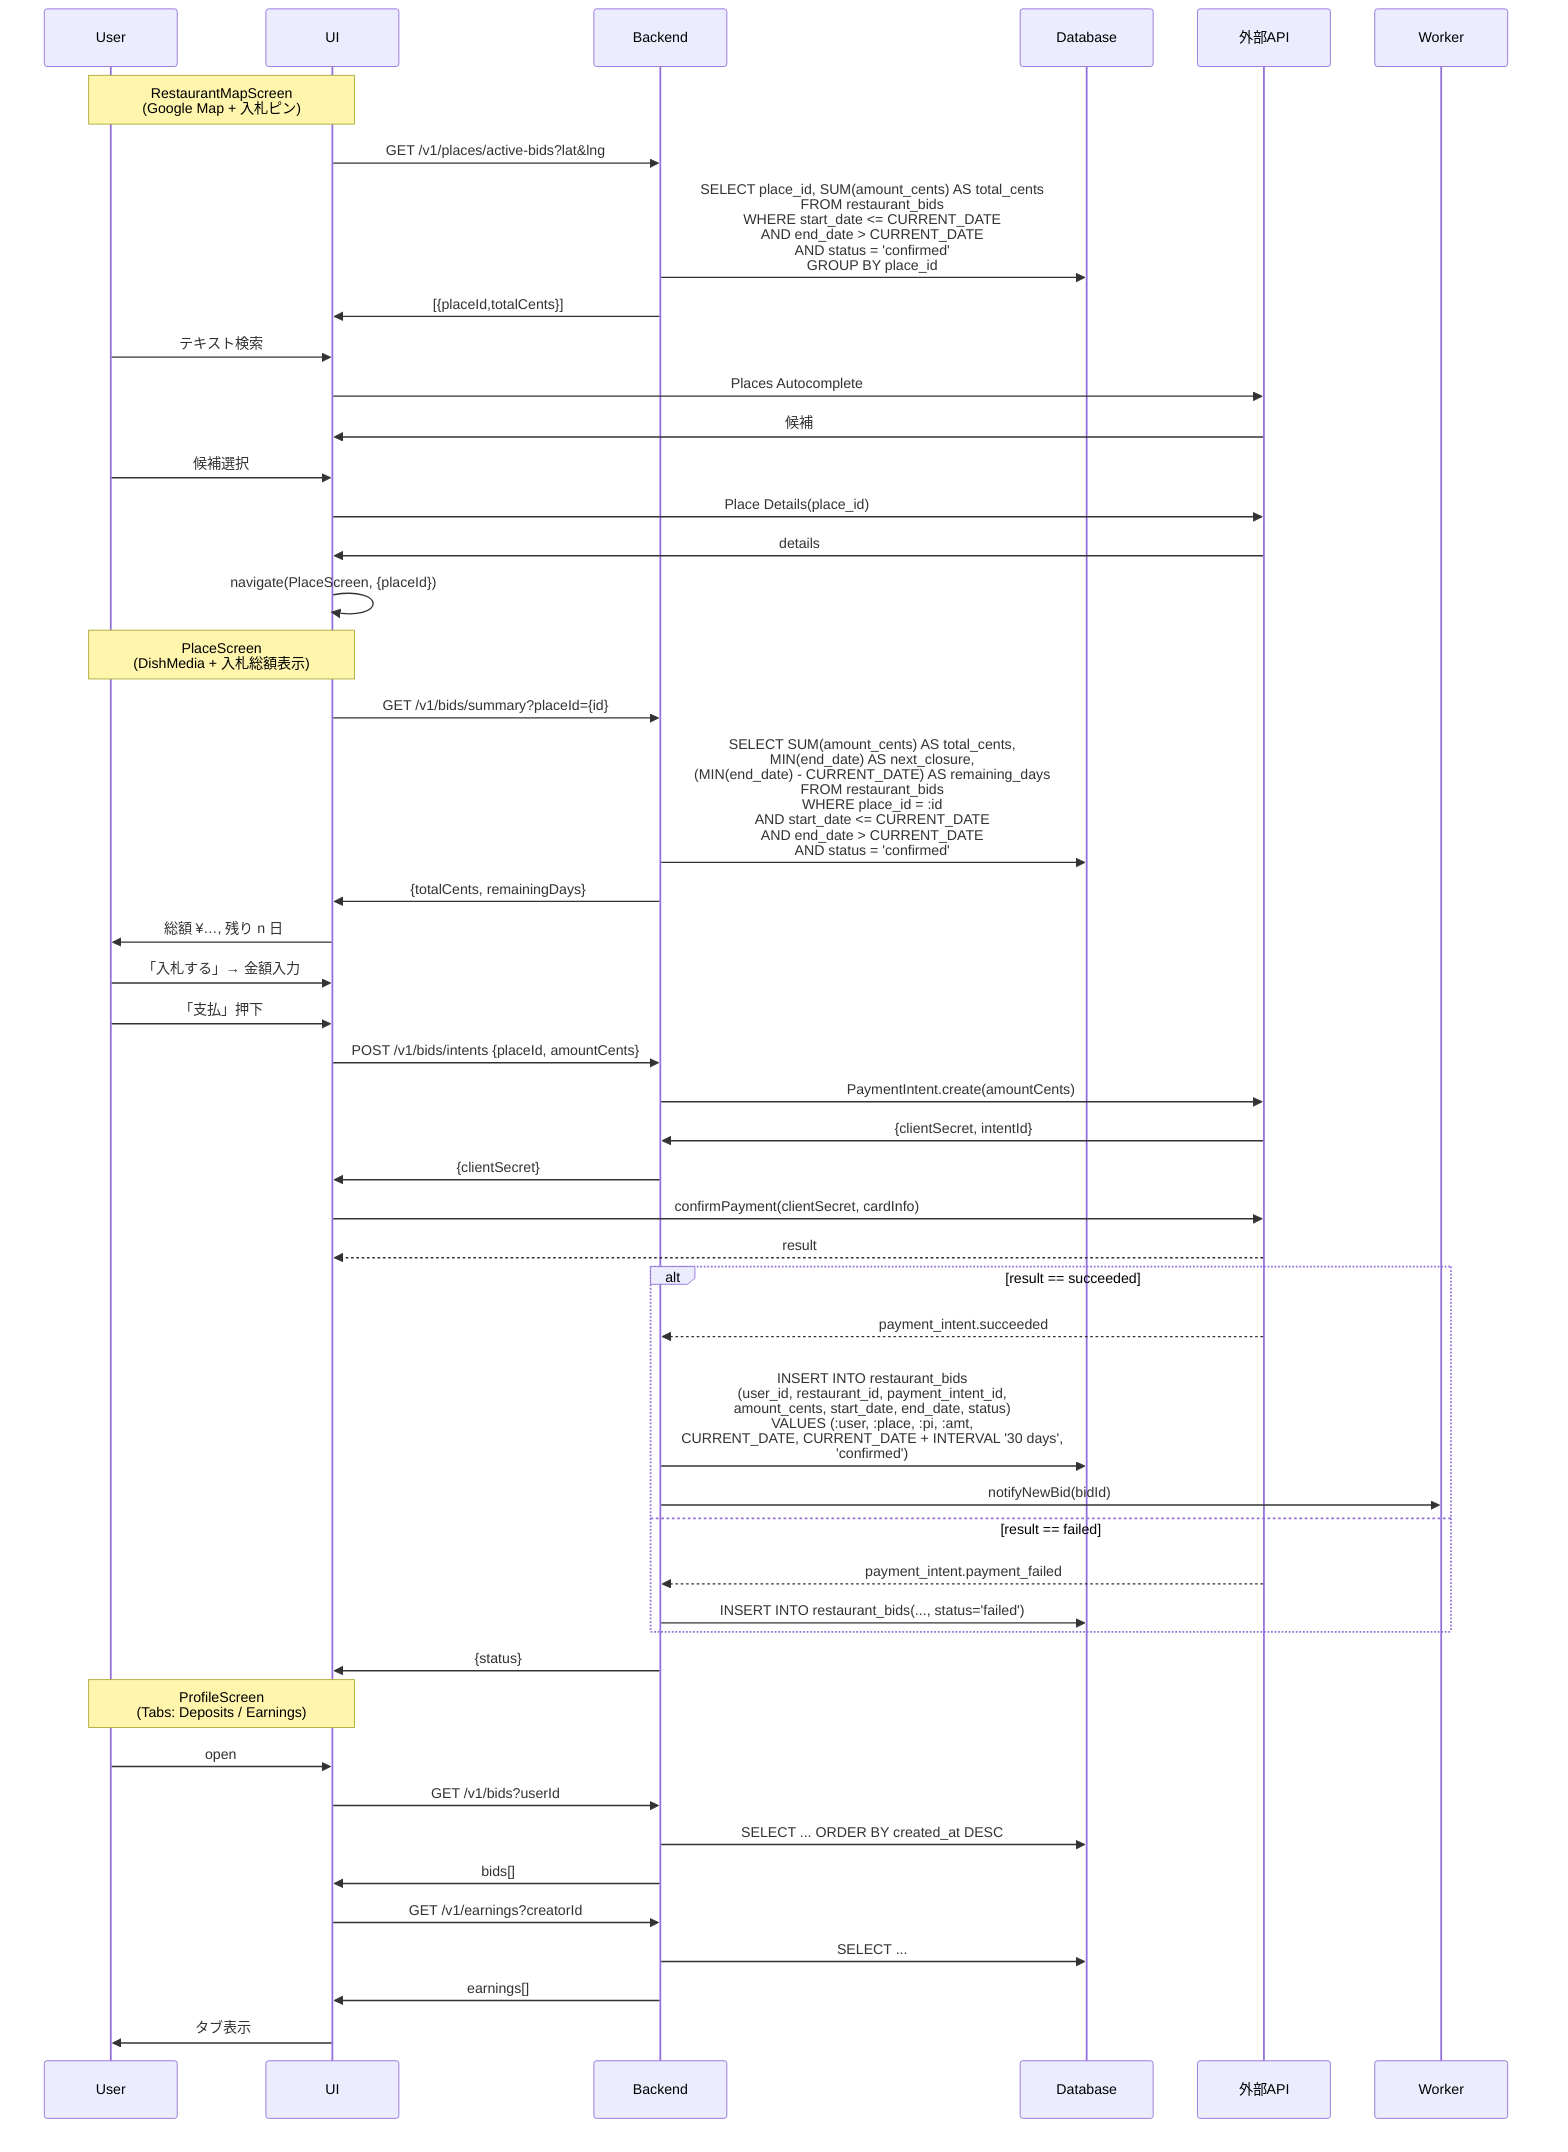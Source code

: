 sequenceDiagram
    participant User
    participant UI
    participant Backend
    participant Database
    %% (Stripe / Google Places)
    participant ExternalAPI as 外部API  
    %% BullMQ / queue
    participant Worker     
%% ─────────────────────────────────────────────────────────────────────────
    Note over User,UI: RestaurantMapScreen<br>(Google Map + 入札ピン)
    UI ->> Backend: GET /v1/places/active-bids?lat&lng
        Backend ->> Database: SELECT place_id, SUM(amount_cents) AS total_cents<br>FROM restaurant_bids<br>WHERE start_date <= CURRENT_DATE<br>AND end_date   >  CURRENT_DATE<br>AND status = 'confirmed'<br>GROUP BY place_id;
        Backend ->> UI: [{placeId,totalCents}]
    User ->> UI: テキスト検索
        UI ->> ExternalAPI: Places Autocomplete
            ExternalAPI ->> UI: 候補
    User ->> UI: 候補選択
        UI ->> ExternalAPI: Place Details(place_id)
            ExternalAPI ->> UI: details
        UI ->> UI: navigate(PlaceScreen, {placeId})

%% ─────────────────────────────────────────────────────────────
    Note over User,UI: PlaceScreen<br>(DishMedia + 入札総額表示)
    UI ->> Backend: GET /v1/bids/summary?placeId={id}
        Backend ->> Database: SELECT SUM(amount_cents)  AS total_cents,<br>MIN(end_date)      AS next_closure,<br>(MIN(end_date) - CURRENT_DATE) AS remaining_days<br>FROM restaurant_bids<br>WHERE place_id = :id<br>AND start_date <= CURRENT_DATE<br>AND end_date   >  CURRENT_DATE<br>AND status = 'confirmed';
        Backend ->> UI: {totalCents, remainingDays}
        UI ->> User: 総額 ¥…, 残り n 日
    User ->> UI: 「入札する」→ 金額入力
    User ->> UI: 「支払」押下
        %% PaymentIntent 発行
        UI ->> Backend: POST /v1/bids/intents {placeId, amountCents}
            Backend ->> ExternalAPI: PaymentIntent.create(amountCents)
                ExternalAPI ->> Backend: {clientSecret, intentId}
            Backend ->> UI: {clientSecret}
        %% カード決済
        UI ->> ExternalAPI: confirmPayment(clientSecret, cardInfo)
            ExternalAPI -->> UI: result
    alt result == succeeded
        %% Stripe Webhook
        ExternalAPI -->> Backend: payment_intent.succeeded
            Backend ->> Database: <br>INSERT INTO restaurant_bids<br>(user_id, restaurant_id, payment_intent_id,<br>amount_cents, start_date, end_date, status)<br>VALUES (:user, :place, :pi, :amt,<br>CURRENT_DATE, CURRENT_DATE + INTERVAL '30 days',<br>'confirmed');
            %% 通知キュー
            Backend ->> Worker: notifyNewBid(bidId)
    else result == failed
        ExternalAPI -->> Backend: payment_intent.payment_failed
            Backend ->> Database: INSERT INTO restaurant_bids(..., status='failed')
    end
    Backend ->> UI: {status}

%% ─────────────────────────────────────────────────────────────
    Note over User,UI: ProfileScreen<br>(Tabs: Deposits / Earnings)
    User ->> UI: open
        UI ->> Backend: GET /v1/bids?userId
            Backend ->> Database: SELECT ... ORDER BY created_at DESC
            Backend ->> UI: bids[]
        UI ->> Backend: GET /v1/earnings?creatorId
            Backend ->> Database: SELECT ...
            Backend ->> UI: earnings[]
        UI ->> User: タブ表示
